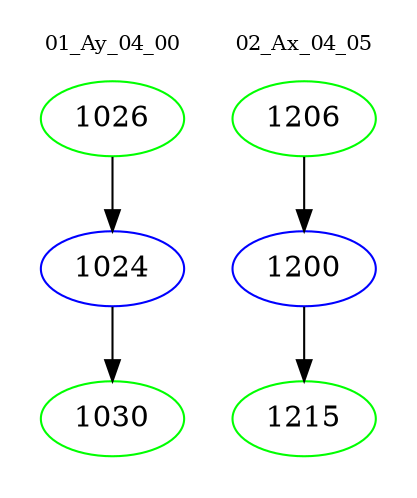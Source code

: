 digraph{
subgraph cluster_0 {
color = white
label = "01_Ay_04_00";
fontsize=10;
T0_1026 [label="1026", color="green"]
T0_1026 -> T0_1024 [color="black"]
T0_1024 [label="1024", color="blue"]
T0_1024 -> T0_1030 [color="black"]
T0_1030 [label="1030", color="green"]
}
subgraph cluster_1 {
color = white
label = "02_Ax_04_05";
fontsize=10;
T1_1206 [label="1206", color="green"]
T1_1206 -> T1_1200 [color="black"]
T1_1200 [label="1200", color="blue"]
T1_1200 -> T1_1215 [color="black"]
T1_1215 [label="1215", color="green"]
}
}
